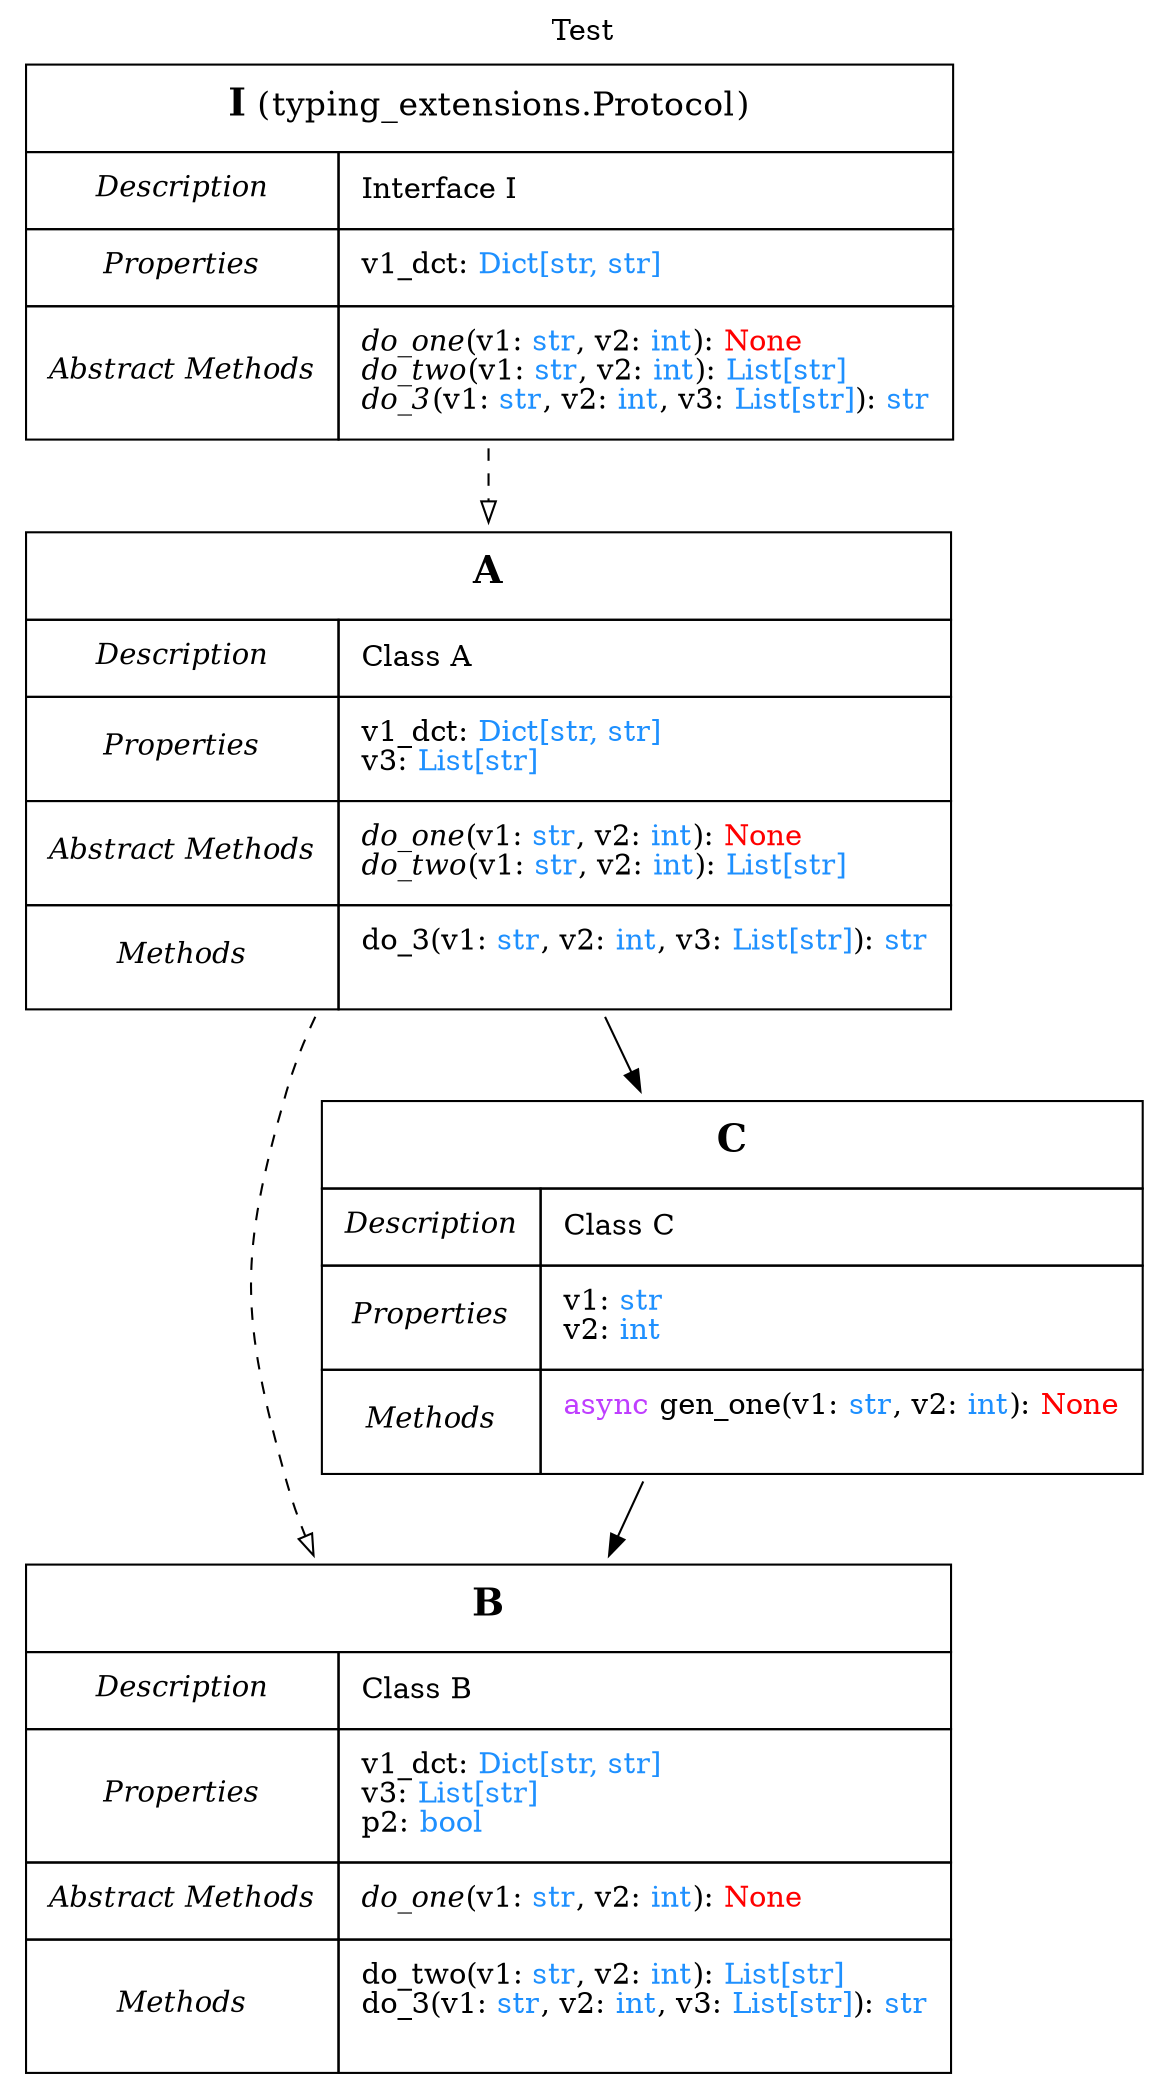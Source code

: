digraph graph_test {

    /*
     * GRAPH ATTRIBUTES
     */

    labelloc="top"
    name="graph_test"
    label="Test"


    /*
     * NODE DEFINITIONS
     */

    /* Classes */
    I [
        shape=none
        portPos="t"
        label=<<TABLE port="t" border="0" cellborder="1" cellspacing="0" cellpadding="10">
            <TR><TD colspan="2"><FONT POINT-SIZE="18"><B>I</B></FONT> <FONT POINT-SIZE="16">(<FONT POINT-SIZE="16">typing_extensions.Protocol</FONT>)</FONT></TD></TR><TR>
                <TD><I>Description</I></TD>
                <TD align="left">Interface I<BR ALIGN='LEFT'/></TD>
            </TR><TR>
                <TD><I>Properties</I></TD>
                <TD align="left">v1_dct: <FONT COLOR="dodgerblue">Dict[str, str]</FONT><BR ALIGN="LEFT"/></TD>
            </TR><TR>
                <TD><I>Abstract Methods</I></TD>
                <TD align="left"><I>do_one</I>(v1: <FONT COLOR="dodgerblue">str</FONT>, v2: <FONT COLOR="dodgerblue">int</FONT>): <FONT COLOR="red">None</FONT><BR ALIGN="LEFT"/><I>do_two</I>(v1: <FONT COLOR="dodgerblue">str</FONT>, v2: <FONT COLOR="dodgerblue">int</FONT>): <FONT COLOR="dodgerblue">List[str]</FONT><BR ALIGN="LEFT"/><I>do_3</I>(v1: <FONT COLOR="dodgerblue">str</FONT>, v2: <FONT COLOR="dodgerblue">int</FONT>, v3: <FONT COLOR="dodgerblue">List[str]</FONT>): <FONT COLOR="dodgerblue">str</FONT><BR ALIGN="LEFT"/></TD>
            </TR></TABLE>
        >
    ]; /* End I */

    A [
        shape=none
        portPos="t"
        label=<<TABLE port="t" border="0" cellborder="1" cellspacing="0" cellpadding="10">
            <TR><TD colspan="2"><FONT POINT-SIZE="18"><B>A</B></FONT></TD></TR><TR>
                <TD><I>Description</I></TD>
                <TD align="left">Class A<BR ALIGN='LEFT'/></TD>
            </TR><TR>
                <TD><I>Properties</I></TD>
                <TD align="left">v1_dct: <FONT COLOR="dodgerblue">Dict[str, str]</FONT><BR ALIGN="LEFT"/>v3: <FONT COLOR="dodgerblue">List[str]</FONT><BR ALIGN="LEFT"/></TD>
            </TR><TR>
                <TD><I>Abstract Methods</I></TD>
                <TD align="left"><I>do_one</I>(v1: <FONT COLOR="dodgerblue">str</FONT>, v2: <FONT COLOR="dodgerblue">int</FONT>): <FONT COLOR="red">None</FONT><BR ALIGN="LEFT"/><I>do_two</I>(v1: <FONT COLOR="dodgerblue">str</FONT>, v2: <FONT COLOR="dodgerblue">int</FONT>): <FONT COLOR="dodgerblue">List[str]</FONT><BR ALIGN="LEFT"/></TD>
            </TR><TR>
                <TD><I>Methods</I></TD>
                <TD align="left">do_3(v1: <FONT COLOR="dodgerblue">str</FONT>, v2: <FONT COLOR="dodgerblue">int</FONT>, v3: <FONT COLOR="dodgerblue">List[str]</FONT>): <FONT COLOR="dodgerblue">str</FONT><BR ALIGN="LEFT"/>
                </TD>
            </TR></TABLE>
        >
    ]; /* End A */

    B [
        shape=none
        portPos="t"
        label=<<TABLE port="t" border="0" cellborder="1" cellspacing="0" cellpadding="10">
            <TR><TD colspan="2"><FONT POINT-SIZE="18"><B>B</B></FONT></TD></TR><TR>
                <TD><I>Description</I></TD>
                <TD align="left">Class B<BR ALIGN='LEFT'/></TD>
            </TR><TR>
                <TD><I>Properties</I></TD>
                <TD align="left">v1_dct: <FONT COLOR="dodgerblue">Dict[str, str]</FONT><BR ALIGN="LEFT"/>v3: <FONT COLOR="dodgerblue">List[str]</FONT><BR ALIGN="LEFT"/>p2: <FONT COLOR="dodgerblue">bool</FONT><BR ALIGN="LEFT"/></TD>
            </TR><TR>
                <TD><I>Abstract Methods</I></TD>
                <TD align="left"><I>do_one</I>(v1: <FONT COLOR="dodgerblue">str</FONT>, v2: <FONT COLOR="dodgerblue">int</FONT>): <FONT COLOR="red">None</FONT><BR ALIGN="LEFT"/></TD>
            </TR><TR>
                <TD><I>Methods</I></TD>
                <TD align="left">do_two(v1: <FONT COLOR="dodgerblue">str</FONT>, v2: <FONT COLOR="dodgerblue">int</FONT>): <FONT COLOR="dodgerblue">List[str]</FONT><BR ALIGN="LEFT"/>do_3(v1: <FONT COLOR="dodgerblue">str</FONT>, v2: <FONT COLOR="dodgerblue">int</FONT>, v3: <FONT COLOR="dodgerblue">List[str]</FONT>): <FONT COLOR="dodgerblue">str</FONT><BR ALIGN="LEFT"/>
                </TD>
            </TR></TABLE>
        >
    ]; /* End B */

    C [
        shape=none
        portPos="t"
        label=<<TABLE port="t" border="0" cellborder="1" cellspacing="0" cellpadding="10">
            <TR><TD colspan="2"><FONT POINT-SIZE="18"><B>C</B></FONT></TD></TR><TR>
                <TD><I>Description</I></TD>
                <TD align="left">Class C<BR ALIGN='LEFT'/></TD>
            </TR><TR>
                <TD><I>Properties</I></TD>
                <TD align="left">v1: <FONT COLOR="dodgerblue">str</FONT><BR ALIGN="LEFT"/>v2: <FONT COLOR="dodgerblue">int</FONT><BR ALIGN="LEFT"/></TD>
            </TR><TR>
                <TD><I>Methods</I></TD>
                <TD align="left"><FONT COLOR="darkorchid1">async </FONT>gen_one(v1: <FONT COLOR="dodgerblue">str</FONT>, v2: <FONT COLOR="dodgerblue">int</FONT>): <FONT COLOR="red">None</FONT><BR ALIGN="LEFT"/>
                </TD>
            </TR></TABLE>
        >
    ]; /* End C */



    /*
     * EDGE DEFINITIONS
     */

    /* Inheritance */
    I -> A [ style=dashed arrowhead=empty];

    A -> B [ style=dashed arrowhead=empty];

    /* Dependencies */
    C -> B


    A -> C


}
